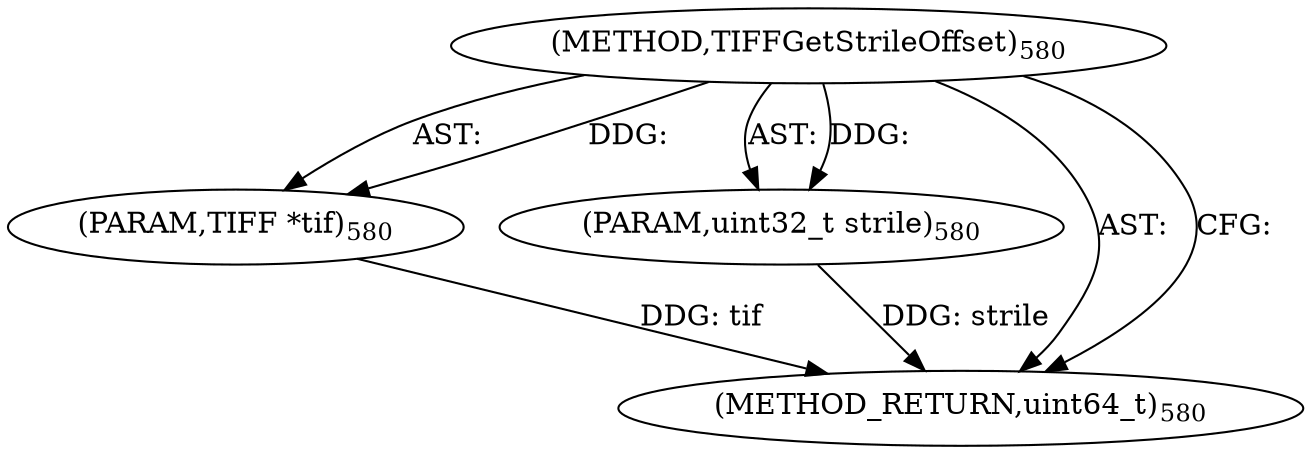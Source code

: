 digraph "TIFFGetStrileOffset" {  
"9264" [label = <(METHOD,TIFFGetStrileOffset)<SUB>580</SUB>> ]
"9265" [label = <(PARAM,TIFF *tif)<SUB>580</SUB>> ]
"9266" [label = <(PARAM,uint32_t strile)<SUB>580</SUB>> ]
"9267" [label = <(METHOD_RETURN,uint64_t)<SUB>580</SUB>> ]
  "9264" -> "9265"  [ label = "AST: "] 
  "9264" -> "9266"  [ label = "AST: "] 
  "9264" -> "9267"  [ label = "AST: "] 
  "9264" -> "9267"  [ label = "CFG: "] 
  "9265" -> "9267"  [ label = "DDG: tif"] 
  "9266" -> "9267"  [ label = "DDG: strile"] 
  "9264" -> "9265"  [ label = "DDG: "] 
  "9264" -> "9266"  [ label = "DDG: "] 
}
